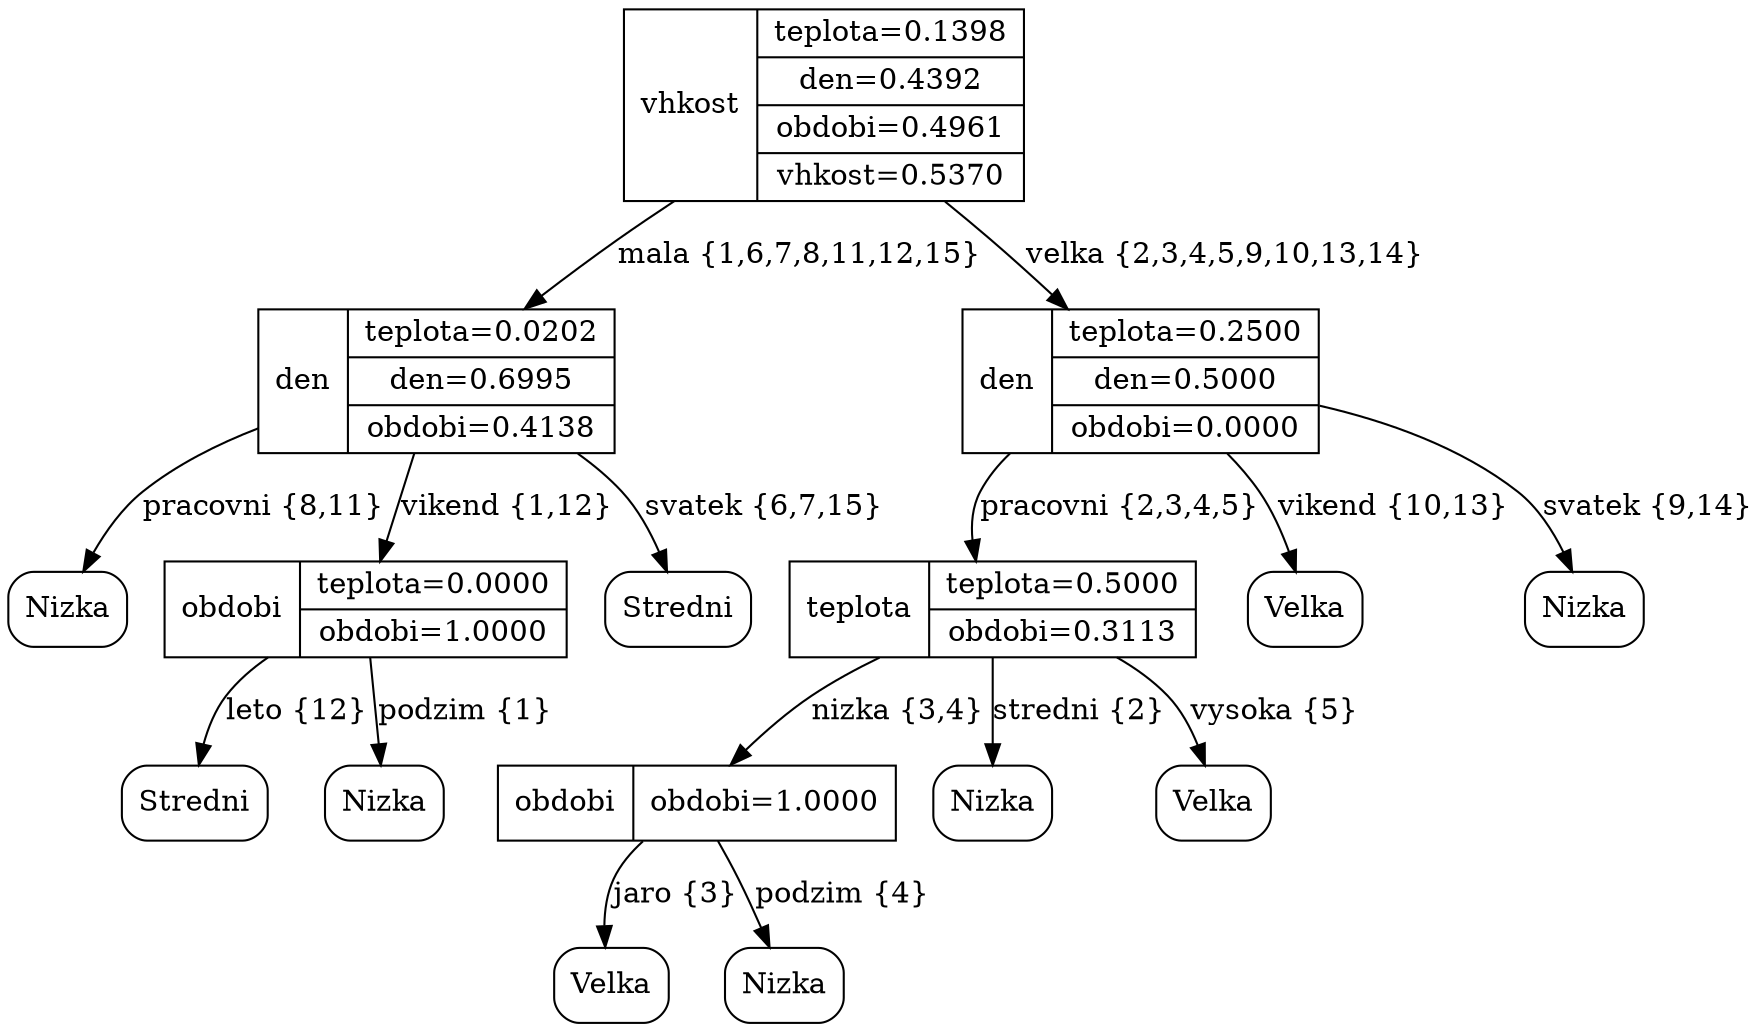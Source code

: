 digraph {
    uzel1 [shape=record, label="vhkost|{teplota=0.1398|den=0.4392|obdobi=0.4961|vhkost=0.5370}"]
    uzel1 -> uzel2 [label="mala {1,6,7,8,11,12,15}"]
    uzel2 [shape=record, label="den|{teplota=0.0202|den=0.6995|obdobi=0.4138}"]
    uzel2 -> uzel3 [label="pracovni {8,11}"]
    uzel3 [shape=box, style=rounded, label="Nizka"]
    uzel2 -> uzel4 [label="vikend {1,12}"]
    uzel4 [shape=record, label="obdobi|{teplota=0.0000|obdobi=1.0000}"]
    uzel4 -> uzel5 [label="leto {12}"]
    uzel5 [shape=box, style=rounded, label="Stredni"]
    uzel4 -> uzel6 [label="podzim {1}"]
    uzel6 [shape=box, style=rounded, label="Nizka"]
    uzel2 -> uzel7 [label="svatek {6,7,15}"]
    uzel7 [shape=box, style=rounded, label="Stredni"]
    uzel1 -> uzel8 [label="velka {2,3,4,5,9,10,13,14}"]
    uzel8 [shape=record, label="den|{teplota=0.2500|den=0.5000|obdobi=0.0000}"]
    uzel8 -> uzel9 [label="pracovni {2,3,4,5}"]
    uzel9 [shape=record, label="teplota|{teplota=0.5000|obdobi=0.3113}"]
    uzel9 -> uzel10 [label="nizka {3,4}"]
    uzel10 [shape=record, label="obdobi|{obdobi=1.0000}"]
    uzel10 -> uzel11 [label="jaro {3}"]
    uzel11 [shape=box, style=rounded, label="Velka"]
    uzel10 -> uzel12 [label="podzim {4}"]
    uzel12 [shape=box, style=rounded, label="Nizka"]
    uzel9 -> uzel13 [label="stredni {2}"]
    uzel13 [shape=box, style=rounded, label="Nizka"]
    uzel9 -> uzel14 [label="vysoka {5}"]
    uzel14 [shape=box, style=rounded, label="Velka"]
    uzel8 -> uzel15 [label="vikend {10,13}"]
    uzel15 [shape=box, style=rounded, label="Velka"]
    uzel8 -> uzel16 [label="svatek {9,14}"]
    uzel16 [shape=box, style=rounded, label="Nizka"]
}
